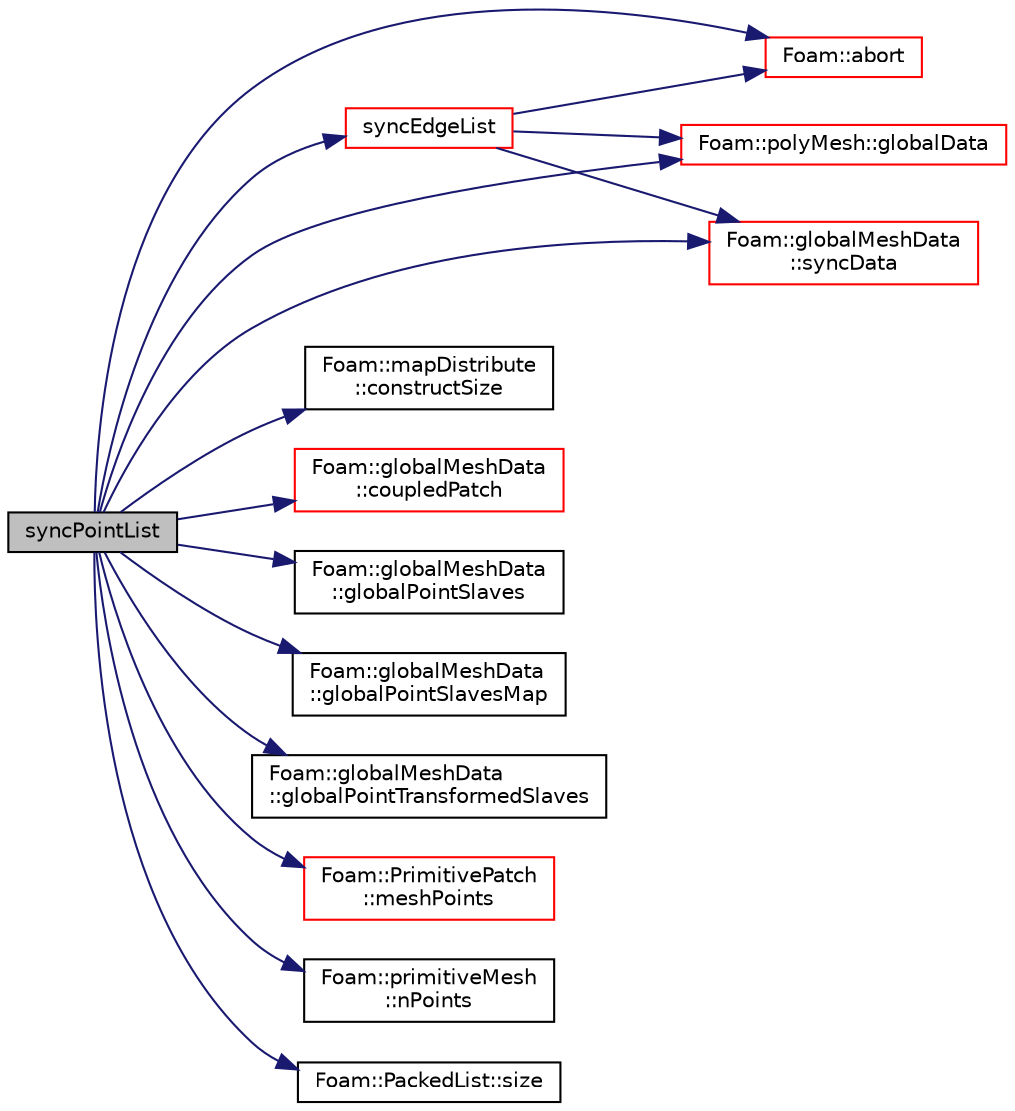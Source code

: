 digraph "syncPointList"
{
  bgcolor="transparent";
  edge [fontname="Helvetica",fontsize="10",labelfontname="Helvetica",labelfontsize="10"];
  node [fontname="Helvetica",fontsize="10",shape=record];
  rankdir="LR";
  Node1 [label="syncPointList",height=0.2,width=0.4,color="black", fillcolor="grey75", style="filled", fontcolor="black"];
  Node1 -> Node2 [color="midnightblue",fontsize="10",style="solid",fontname="Helvetica"];
  Node2 [label="Foam::abort",height=0.2,width=0.4,color="red",URL="$a10974.html#a447107a607d03e417307c203fa5fb44b"];
  Node1 -> Node3 [color="midnightblue",fontsize="10",style="solid",fontname="Helvetica"];
  Node3 [label="Foam::mapDistribute\l::constructSize",height=0.2,width=0.4,color="black",URL="$a01432.html#a31e35cc37553bf187f244f12f1ad9c37",tooltip="Constructed data size. "];
  Node1 -> Node4 [color="midnightblue",fontsize="10",style="solid",fontname="Helvetica"];
  Node4 [label="Foam::globalMeshData\l::coupledPatch",height=0.2,width=0.4,color="red",URL="$a00945.html#afbcae5ee9ab7ebe172d3809f611d745d",tooltip="Return patch of all coupled faces. "];
  Node1 -> Node5 [color="midnightblue",fontsize="10",style="solid",fontname="Helvetica"];
  Node5 [label="Foam::polyMesh::globalData",height=0.2,width=0.4,color="red",URL="$a01955.html#ad152d9d2d71b7bb6ab77c5ef580cb8ee",tooltip="Return parallel info. "];
  Node1 -> Node6 [color="midnightblue",fontsize="10",style="solid",fontname="Helvetica"];
  Node6 [label="Foam::globalMeshData\l::globalPointSlaves",height=0.2,width=0.4,color="black",URL="$a00945.html#a46e0f83a5e64f815d61733c92c275f89"];
  Node1 -> Node7 [color="midnightblue",fontsize="10",style="solid",fontname="Helvetica"];
  Node7 [label="Foam::globalMeshData\l::globalPointSlavesMap",height=0.2,width=0.4,color="black",URL="$a00945.html#ac273c239bfa0b6bf0c37ece116ce813e"];
  Node1 -> Node8 [color="midnightblue",fontsize="10",style="solid",fontname="Helvetica"];
  Node8 [label="Foam::globalMeshData\l::globalPointTransformedSlaves",height=0.2,width=0.4,color="black",URL="$a00945.html#a3d0705ed797e2121c43c4bdd2d510f44"];
  Node1 -> Node9 [color="midnightblue",fontsize="10",style="solid",fontname="Helvetica"];
  Node9 [label="Foam::PrimitivePatch\l::meshPoints",height=0.2,width=0.4,color="red",URL="$a02011.html#ae4935f85c38392518565dd7c666e3caf",tooltip="Return labelList of mesh points in patch. They are constructed. "];
  Node1 -> Node10 [color="midnightblue",fontsize="10",style="solid",fontname="Helvetica"];
  Node10 [label="Foam::primitiveMesh\l::nPoints",height=0.2,width=0.4,color="black",URL="$a02008.html#a9927abeba2c8506177084d644b6e573a"];
  Node1 -> Node11 [color="midnightblue",fontsize="10",style="solid",fontname="Helvetica"];
  Node11 [label="Foam::PackedList::size",height=0.2,width=0.4,color="black",URL="$a01795.html#a723361dc2020160f5492e8fe2d09fa44",tooltip="Number of entries. "];
  Node1 -> Node12 [color="midnightblue",fontsize="10",style="solid",fontname="Helvetica"];
  Node12 [label="Foam::globalMeshData\l::syncData",height=0.2,width=0.4,color="red",URL="$a00945.html#a81fffc5ec4bfe50dd3ba0a3ca38ee2f1",tooltip="Helper: synchronise data with transforms. "];
  Node1 -> Node13 [color="midnightblue",fontsize="10",style="solid",fontname="Helvetica"];
  Node13 [label="syncEdgeList",height=0.2,width=0.4,color="red",URL="$a02620.html#a5ed3e64d2ef89e3823674727ea1b3d58",tooltip="Synchronize values on all mesh edges. "];
  Node13 -> Node2 [color="midnightblue",fontsize="10",style="solid",fontname="Helvetica"];
  Node13 -> Node5 [color="midnightblue",fontsize="10",style="solid",fontname="Helvetica"];
  Node13 -> Node12 [color="midnightblue",fontsize="10",style="solid",fontname="Helvetica"];
}
